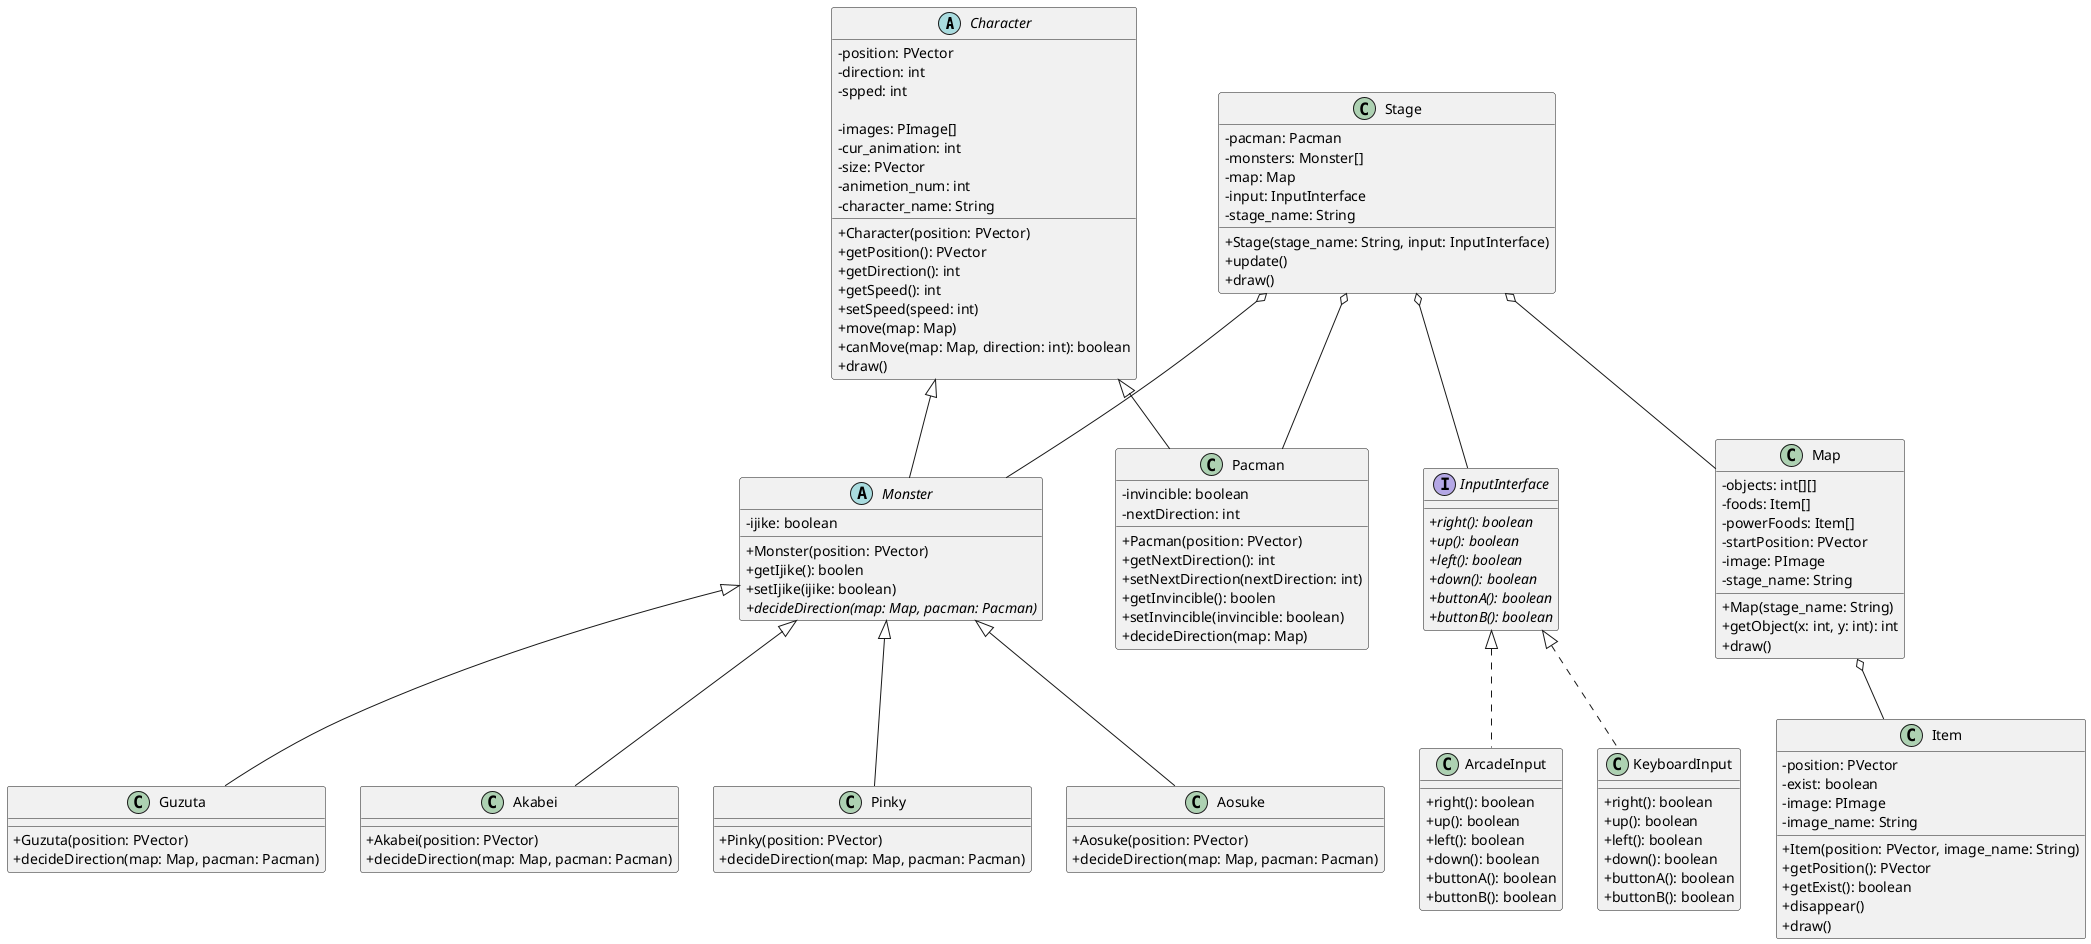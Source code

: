 @startuml pacman

skinparam Shadowing false
skinparam classAttributeIconSize 0

Character <|-- Pacman
InputInterface <|.. KeyboardInput
InputInterface <|.. ArcadeInput
Character <|-- Monster
Monster <|-- Akabei
Monster <|-- Pinky
Monster <|-- Aosuke
Monster <|-- Guzuta
Stage o-- Pacman
Stage o-- Monster
Stage o-- Map
Stage o-- InputInterface
Map o-- Item

abstract class Character {
    - position: PVector
    - direction: int
    - spped: int

    - images: PImage[]
    - cur_animation: int
    - size: PVector
    - animetion_num: int
    - character_name: String

    + Character(position: PVector)
    + getPosition(): PVector
    + getDirection(): int
    + getSpeed(): int
    + setSpeed(speed: int)
    + move(map: Map)
    + canMove(map: Map, direction: int): boolean
    + draw()
}

class Pacman {
    - invincible: boolean
    - nextDirection: int

    + Pacman(position: PVector)
    + getNextDirection(): int
    + setNextDirection(nextDirection: int)
    + getInvincible(): boolen
    + setInvincible(invincible: boolean)
    + decideDirection(map: Map)
}

abstract class Monster {
    - ijike: boolean

    + Monster(position: PVector)
    + getIjike(): boolen
    + setIjike(ijike: boolean)
    + {abstract} decideDirection(map: Map, pacman: Pacman)
}

class Akabei {
    + Akabei(position: PVector)
    + decideDirection(map: Map, pacman: Pacman)
}

class Pinky {
    + Pinky(position: PVector)
    + decideDirection(map: Map, pacman: Pacman)
}

class Aosuke {
    + Aosuke(position: PVector)
    + decideDirection(map: Map, pacman: Pacman)
}

class Guzuta {
    + Guzuta(position: PVector)
    + decideDirection(map: Map, pacman: Pacman)
}

class Stage {
    - pacman: Pacman
    - monsters: Monster[]
    - map: Map
    - input: InputInterface
    - stage_name: String

    + Stage(stage_name: String, input: InputInterface)
    + update()
    + draw()
}

class Map {
    - objects: int[][]
    - foods: Item[]
    - powerFoods: Item[]
    - startPosition: PVector
    - image: PImage
    - stage_name: String

    + Map(stage_name: String)
    + getObject(x: int, y: int): int
    + draw()
}

class Item {
    - position: PVector
    - exist: boolean
    - image: PImage
    - image_name: String

    + Item(position: PVector, image_name: String)
    + getPosition(): PVector
    + getExist(): boolean
    + disappear()
    + draw()
}

interface InputInterface {
    + {abstract} right(): boolean
    + {abstract} up(): boolean
    + {abstract} left(): boolean
    + {abstract} down(): boolean
    + {abstract} buttonA(): boolean
    + {abstract} buttonB(): boolean
}

class KeyboardInput {
    + right(): boolean
    + up(): boolean
    + left(): boolean
    + down(): boolean
    + buttonA(): boolean
    + buttonB(): boolean
}

class ArcadeInput {
    + right(): boolean
    + up(): boolean
    + left(): boolean
    + down(): boolean
    + buttonA(): boolean
    + buttonB(): boolean
}

@enduml
